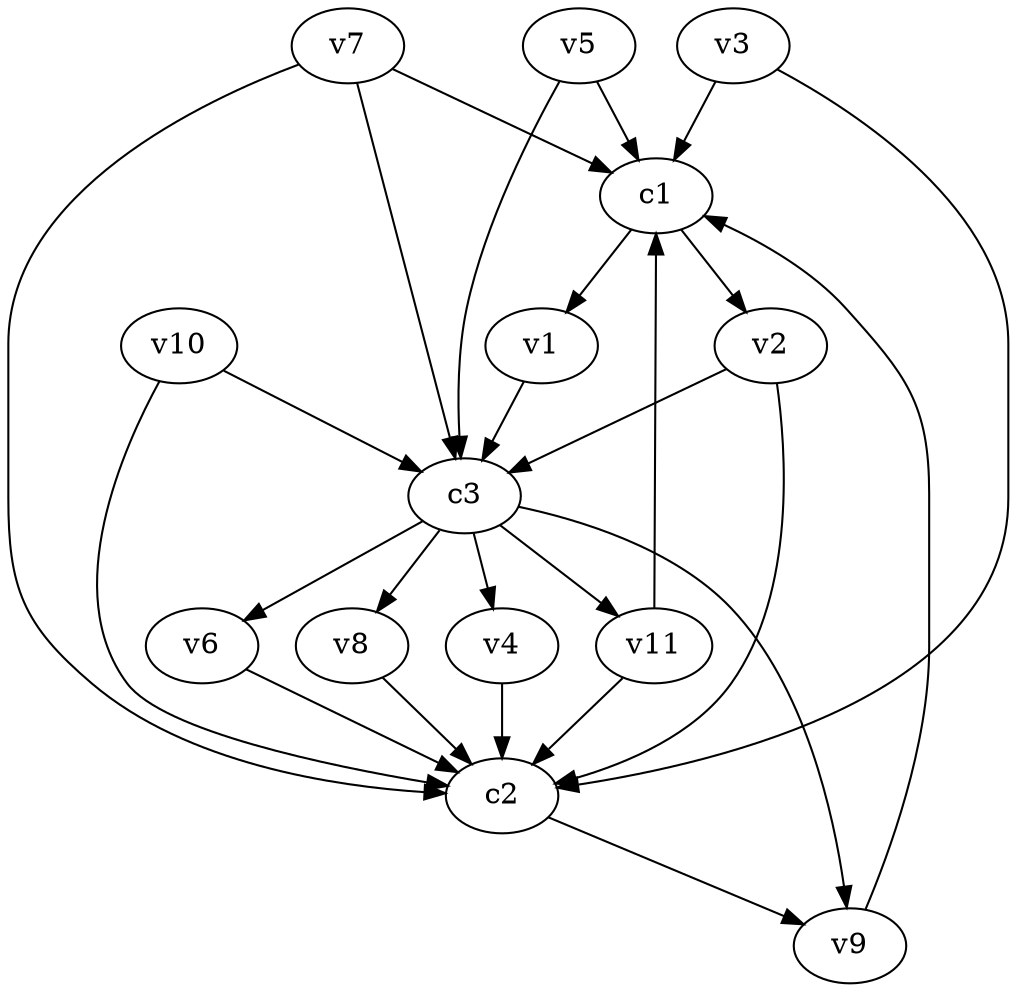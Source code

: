 strict digraph  {
c1;
c2;
c3;
v1;
v2;
v3;
v4;
v5;
v6;
v7;
v8;
v9;
v10;
v11;
c1 -> v1  [weight=1];
c1 -> v2  [weight=1];
c2 -> v9  [weight=1];
c3 -> v8  [weight=1];
c3 -> v4  [weight=1];
c3 -> v11  [weight=1];
c3 -> v9  [weight=1];
c3 -> v6  [weight=1];
v1 -> c3  [weight=1];
v2 -> c3  [weight=1];
v2 -> c2  [weight=1];
v3 -> c2  [weight=1];
v3 -> c1  [weight=1];
v4 -> c2  [weight=1];
v5 -> c3  [weight=1];
v5 -> c1  [weight=1];
v6 -> c2  [weight=1];
v7 -> c2  [weight=1];
v7 -> c3  [weight=1];
v7 -> c1  [weight=1];
v8 -> c2  [weight=1];
v9 -> c1  [weight=1];
v10 -> c2  [weight=1];
v10 -> c3  [weight=1];
v11 -> c1  [weight=1];
v11 -> c2  [weight=1];
}
